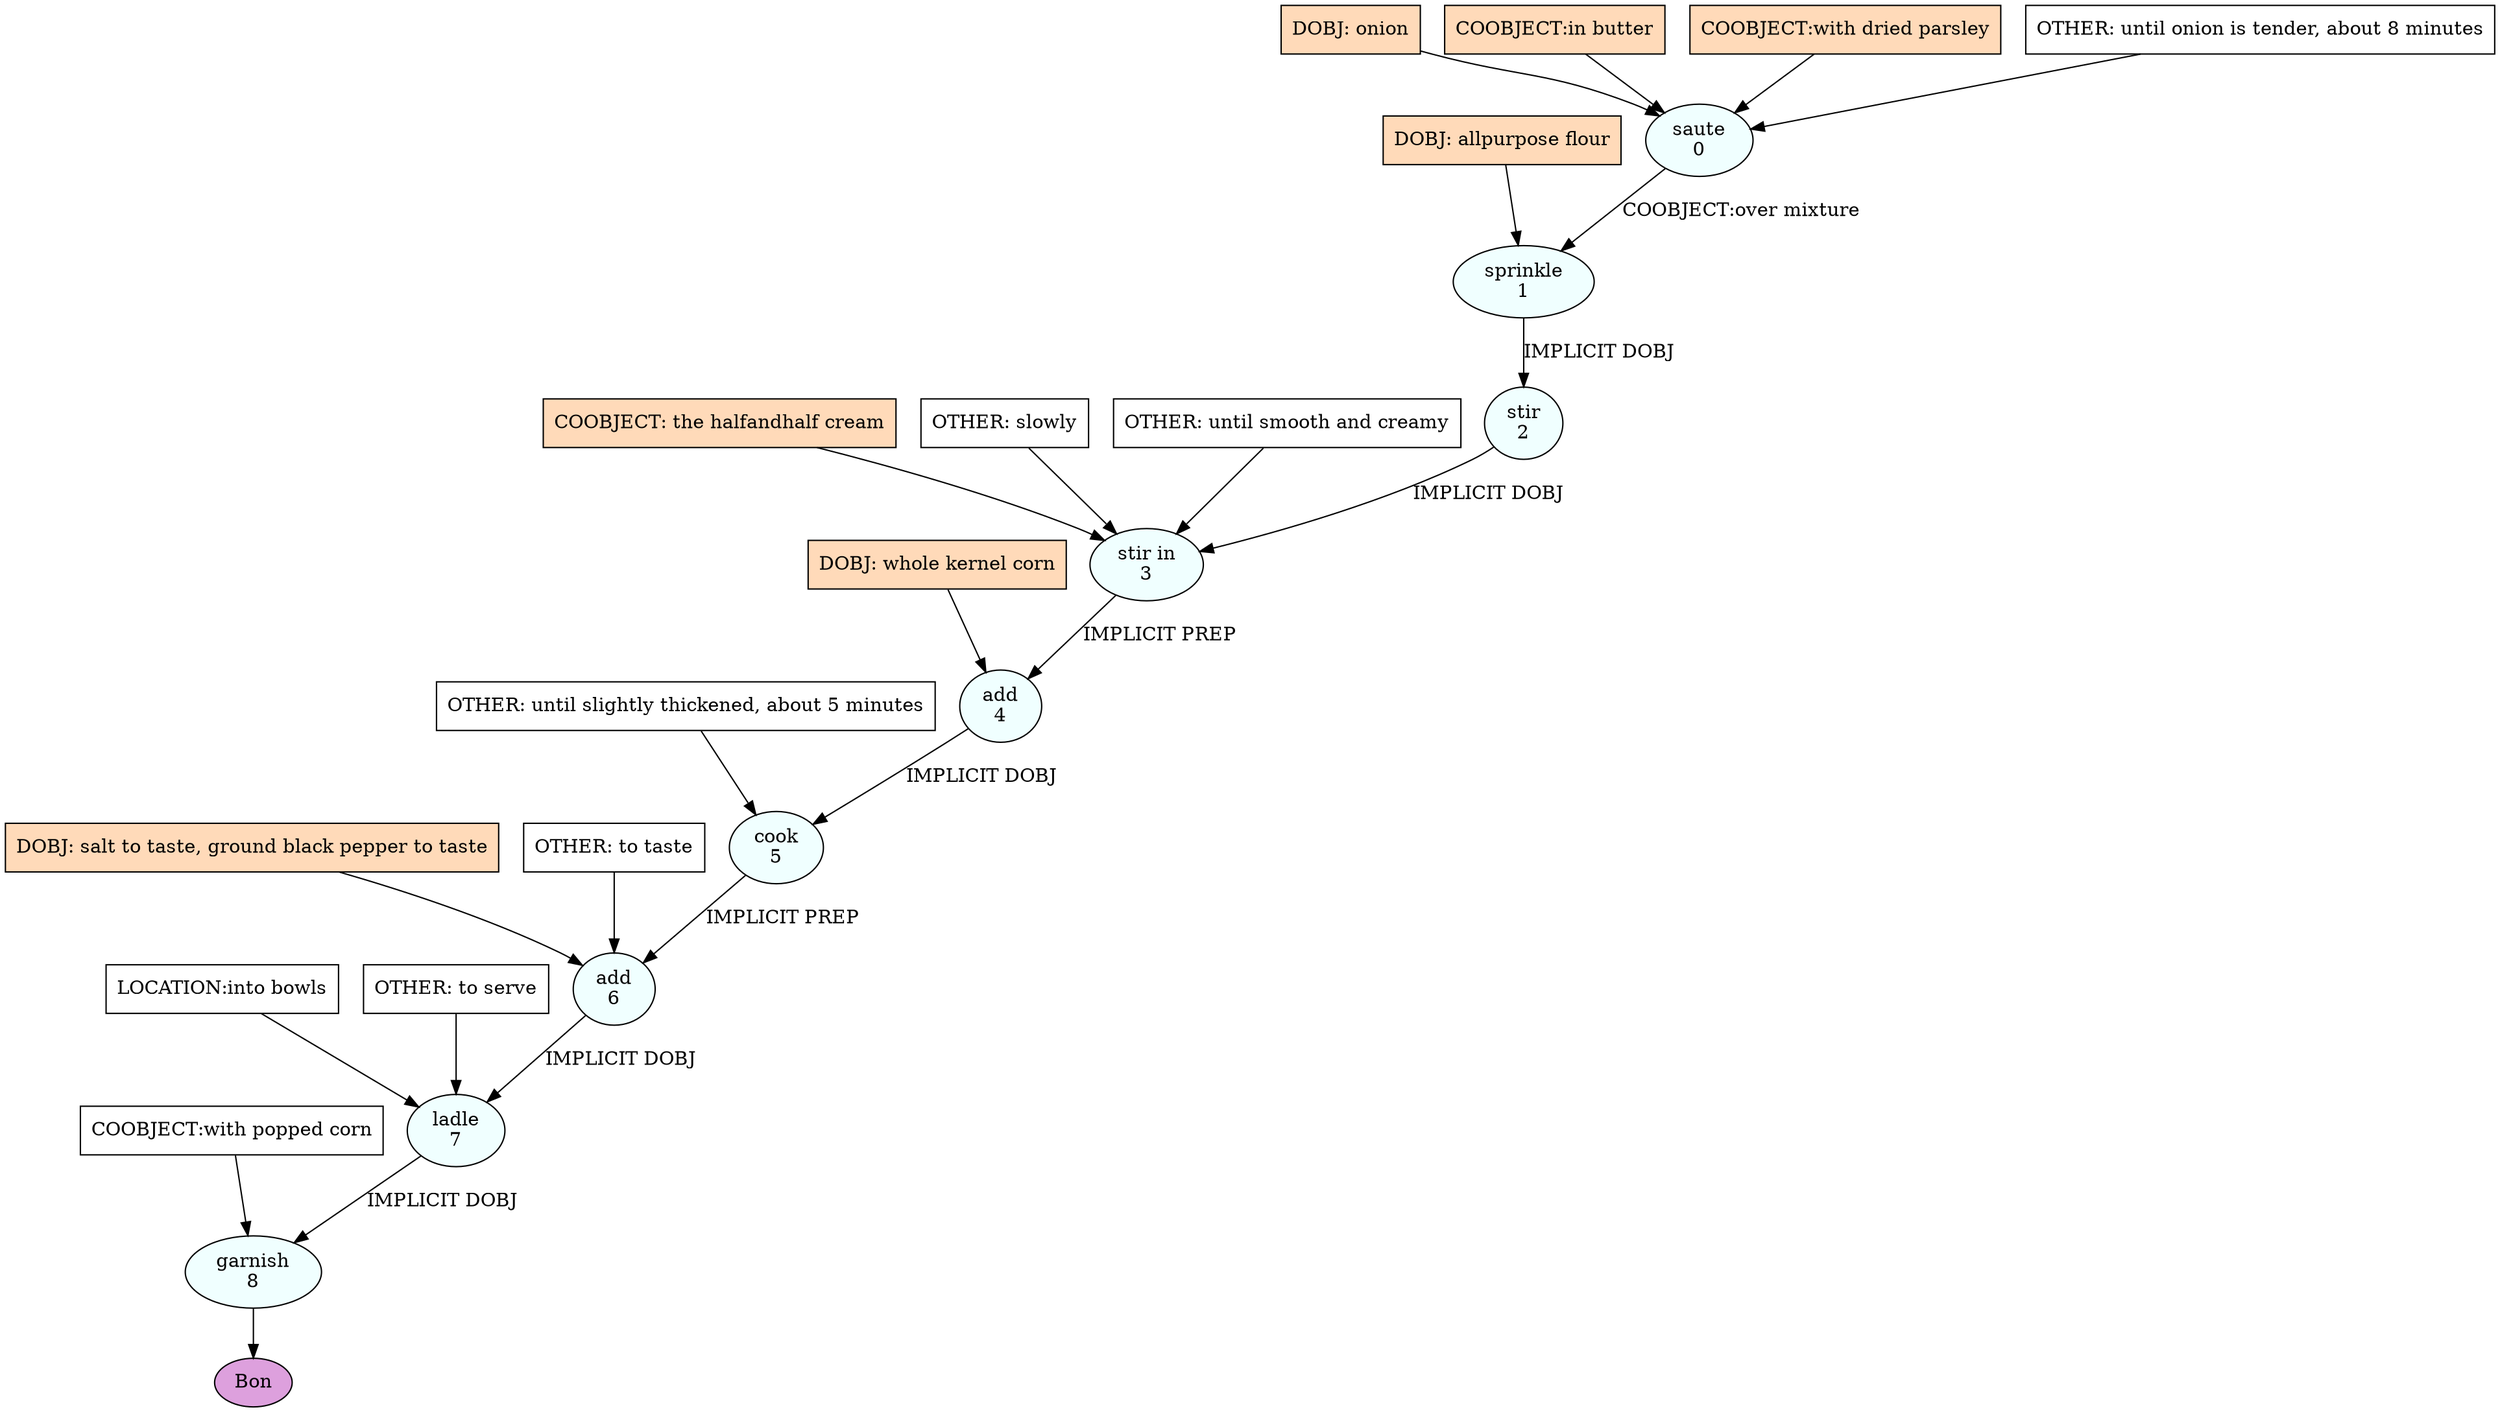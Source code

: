 digraph recipe {
E0[label="saute
0", shape=oval, style=filled, fillcolor=azure]
E1[label="sprinkle
1", shape=oval, style=filled, fillcolor=azure]
E2[label="stir
2", shape=oval, style=filled, fillcolor=azure]
E3[label="stir in
3", shape=oval, style=filled, fillcolor=azure]
E4[label="add
4", shape=oval, style=filled, fillcolor=azure]
E5[label="cook
5", shape=oval, style=filled, fillcolor=azure]
E6[label="add
6", shape=oval, style=filled, fillcolor=azure]
E7[label="ladle
7", shape=oval, style=filled, fillcolor=azure]
E8[label="garnish
8", shape=oval, style=filled, fillcolor=azure]
D0[label="DOBJ: onion", shape=box, style=filled, fillcolor=peachpuff]
D0 -> E0
P0_0[label="COOBJECT:in butter", shape=box, style=filled, fillcolor=peachpuff]
P0_0 -> E0
P0_1[label="COOBJECT:with dried parsley", shape=box, style=filled, fillcolor=peachpuff]
P0_1 -> E0
O0_0[label="OTHER: until onion is tender, about 8 minutes", shape=box, style=filled, fillcolor=white]
O0_0 -> E0
D1_ing[label="DOBJ: allpurpose flour", shape=box, style=filled, fillcolor=peachpuff]
D1_ing -> E1
E0 -> E1 [label="COOBJECT:over mixture"]
E1 -> E2 [label="IMPLICIT DOBJ"]
E2 -> E3 [label="IMPLICIT DOBJ"]
P3_0_ing[label="COOBJECT: the halfandhalf cream", shape=box, style=filled, fillcolor=peachpuff]
P3_0_ing -> E3
O3_0_0[label="OTHER: slowly", shape=box, style=filled, fillcolor=white]
O3_0_0 -> E3
O3_1_0[label="OTHER: until smooth and creamy", shape=box, style=filled, fillcolor=white]
O3_1_0 -> E3
D4_ing[label="DOBJ: whole kernel corn", shape=box, style=filled, fillcolor=peachpuff]
D4_ing -> E4
E3 -> E4 [label="IMPLICIT PREP"]
E4 -> E5 [label="IMPLICIT DOBJ"]
O5_0_0[label="OTHER: until slightly thickened, about 5 minutes", shape=box, style=filled, fillcolor=white]
O5_0_0 -> E5
D6_ing[label="DOBJ: salt to taste, ground black pepper to taste", shape=box, style=filled, fillcolor=peachpuff]
D6_ing -> E6
E5 -> E6 [label="IMPLICIT PREP"]
O6_0_0[label="OTHER: to taste", shape=box, style=filled, fillcolor=white]
O6_0_0 -> E6
E6 -> E7 [label="IMPLICIT DOBJ"]
P7_0_0[label="LOCATION:into bowls", shape=box, style=filled, fillcolor=white]
P7_0_0 -> E7
O7_0_0[label="OTHER: to serve", shape=box, style=filled, fillcolor=white]
O7_0_0 -> E7
E7 -> E8 [label="IMPLICIT DOBJ"]
P8_0_0[label="COOBJECT:with popped corn", shape=box, style=filled, fillcolor=white]
P8_0_0 -> E8
EOR[label="Bon", shape=oval, style=filled, fillcolor=plum]
E8 -> EOR
}
